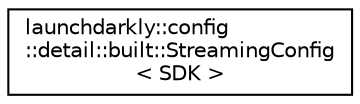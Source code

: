 digraph "Graphical Class Hierarchy"
{
 // LATEX_PDF_SIZE
  edge [fontname="Helvetica",fontsize="10",labelfontname="Helvetica",labelfontsize="10"];
  node [fontname="Helvetica",fontsize="10",shape=record];
  rankdir="LR";
  Node0 [label="launchdarkly::config\l::detail::built::StreamingConfig\l\< SDK \>",height=0.2,width=0.4,color="black", fillcolor="white", style="filled",URL="$structlaunchdarkly_1_1config_1_1detail_1_1built_1_1StreamingConfig.html",tooltip=" "];
}
